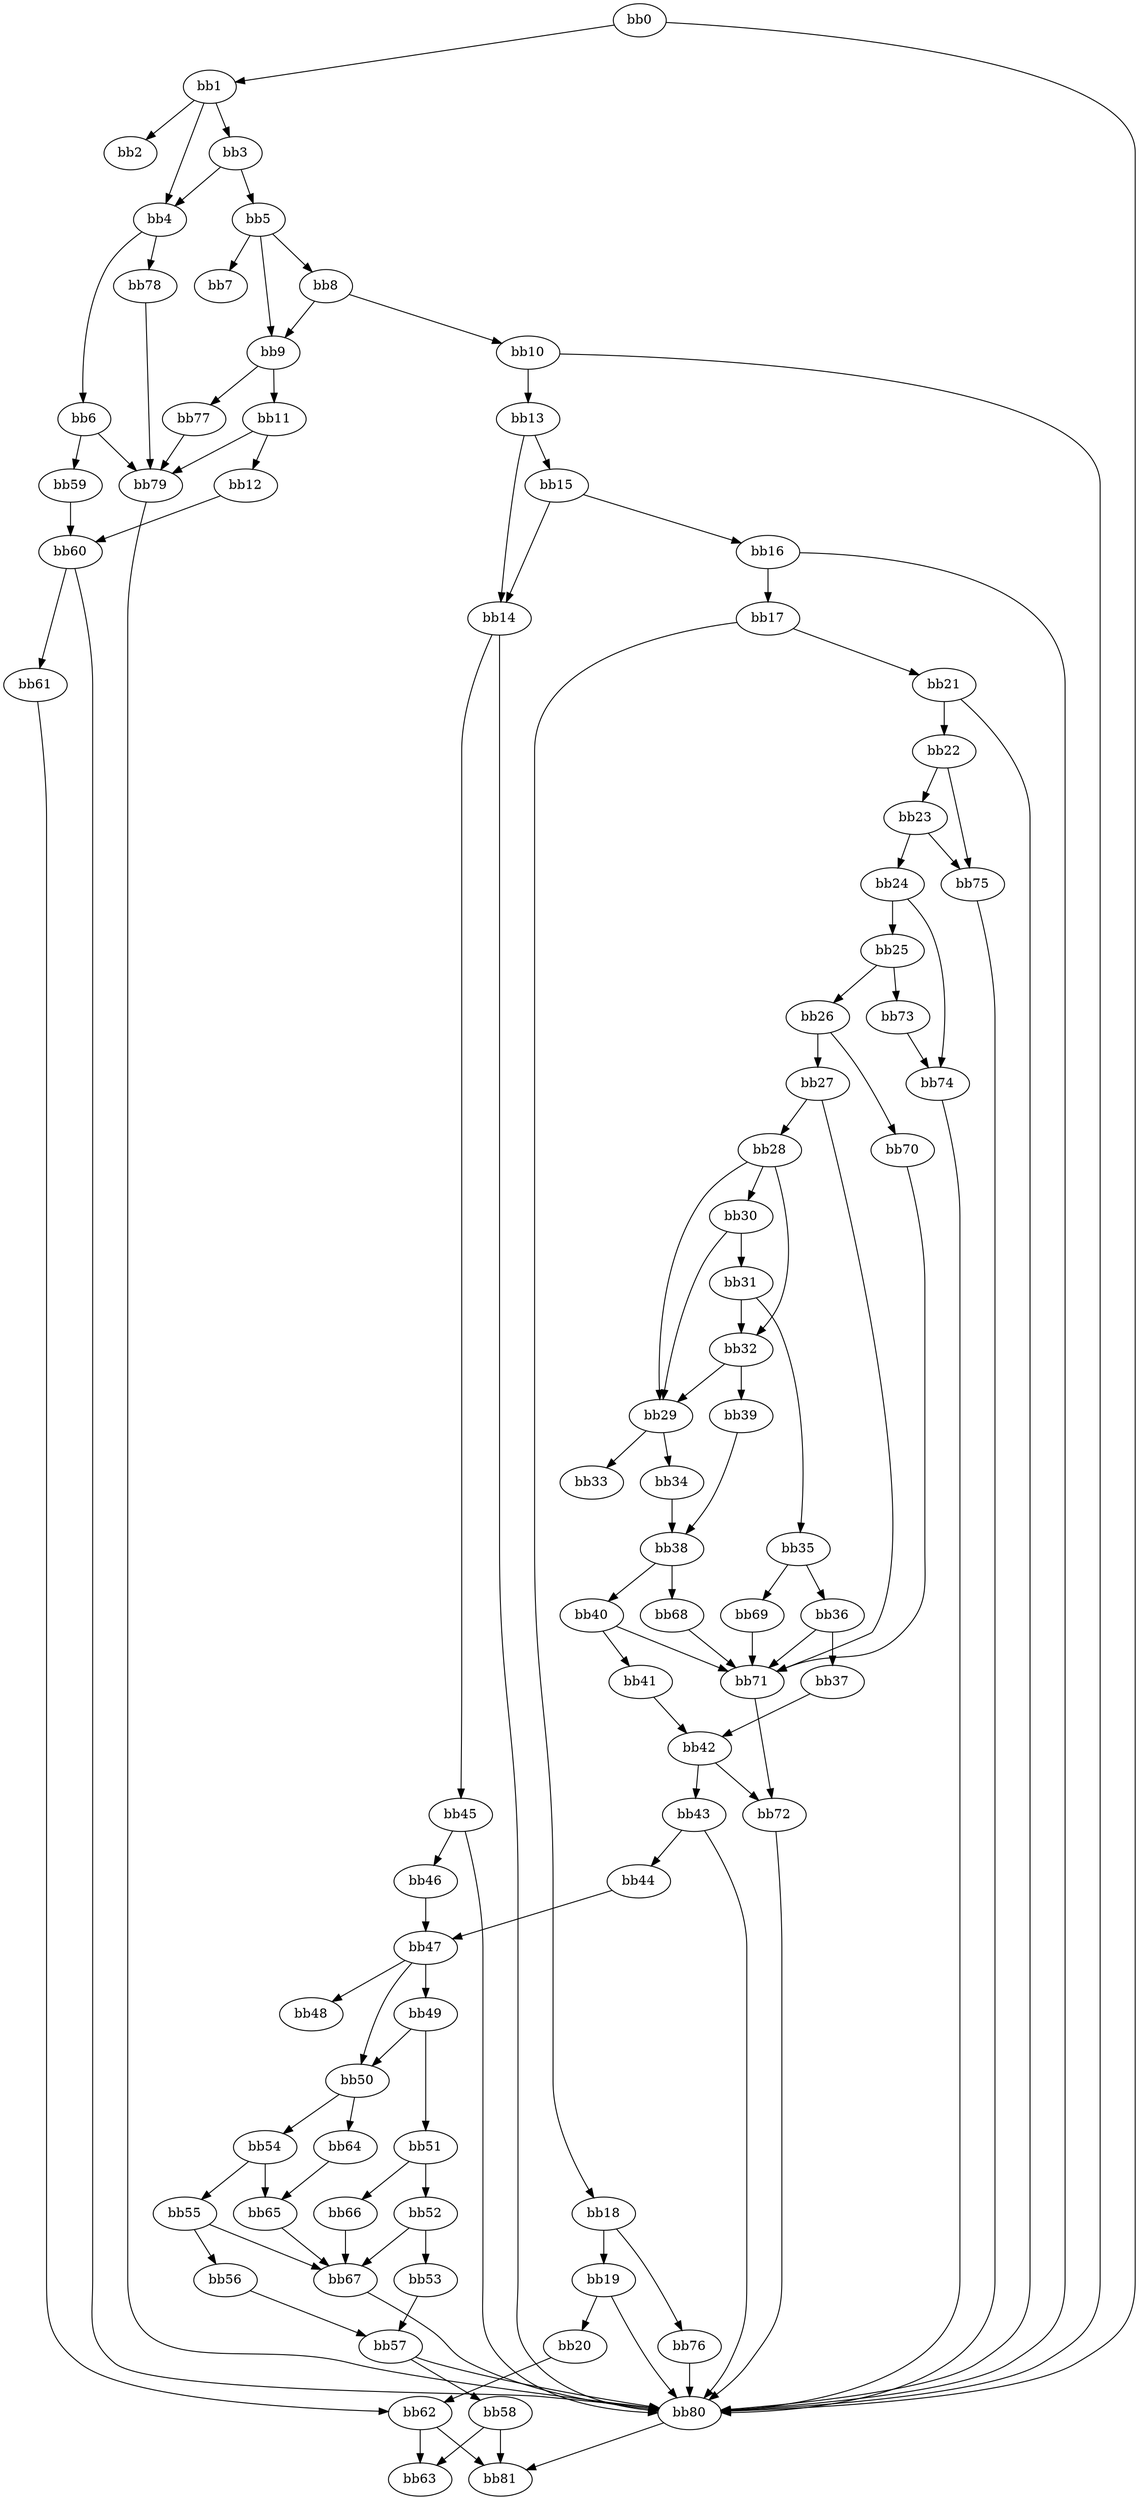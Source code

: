 digraph {
    0 [ label = "bb0\l" ]
    1 [ label = "bb1\l" ]
    2 [ label = "bb2\l" ]
    3 [ label = "bb3\l" ]
    4 [ label = "bb4\l" ]
    5 [ label = "bb5\l" ]
    6 [ label = "bb6\l" ]
    7 [ label = "bb7\l" ]
    8 [ label = "bb8\l" ]
    9 [ label = "bb9\l" ]
    10 [ label = "bb10\l" ]
    11 [ label = "bb11\l" ]
    12 [ label = "bb12\l" ]
    13 [ label = "bb13\l" ]
    14 [ label = "bb14\l" ]
    15 [ label = "bb15\l" ]
    16 [ label = "bb16\l" ]
    17 [ label = "bb17\l" ]
    18 [ label = "bb18\l" ]
    19 [ label = "bb19\l" ]
    20 [ label = "bb20\l" ]
    21 [ label = "bb21\l" ]
    22 [ label = "bb22\l" ]
    23 [ label = "bb23\l" ]
    24 [ label = "bb24\l" ]
    25 [ label = "bb25\l" ]
    26 [ label = "bb26\l" ]
    27 [ label = "bb27\l" ]
    28 [ label = "bb28\l" ]
    29 [ label = "bb29\l" ]
    30 [ label = "bb30\l" ]
    31 [ label = "bb31\l" ]
    32 [ label = "bb32\l" ]
    33 [ label = "bb33\l" ]
    34 [ label = "bb34\l" ]
    35 [ label = "bb35\l" ]
    36 [ label = "bb36\l" ]
    37 [ label = "bb37\l" ]
    38 [ label = "bb38\l" ]
    39 [ label = "bb39\l" ]
    40 [ label = "bb40\l" ]
    41 [ label = "bb41\l" ]
    42 [ label = "bb42\l" ]
    43 [ label = "bb43\l" ]
    44 [ label = "bb44\l" ]
    45 [ label = "bb45\l" ]
    46 [ label = "bb46\l" ]
    47 [ label = "bb47\l" ]
    48 [ label = "bb48\l" ]
    49 [ label = "bb49\l" ]
    50 [ label = "bb50\l" ]
    51 [ label = "bb51\l" ]
    52 [ label = "bb52\l" ]
    53 [ label = "bb53\l" ]
    54 [ label = "bb54\l" ]
    55 [ label = "bb55\l" ]
    56 [ label = "bb56\l" ]
    57 [ label = "bb57\l" ]
    58 [ label = "bb58\l" ]
    59 [ label = "bb59\l" ]
    60 [ label = "bb60\l" ]
    61 [ label = "bb61\l" ]
    62 [ label = "bb62\l" ]
    63 [ label = "bb63\l" ]
    64 [ label = "bb64\l" ]
    65 [ label = "bb65\l" ]
    66 [ label = "bb66\l" ]
    67 [ label = "bb67\l" ]
    68 [ label = "bb68\l" ]
    69 [ label = "bb69\l" ]
    70 [ label = "bb70\l" ]
    71 [ label = "bb71\l" ]
    72 [ label = "bb72\l" ]
    73 [ label = "bb73\l" ]
    74 [ label = "bb74\l" ]
    75 [ label = "bb75\l" ]
    76 [ label = "bb76\l" ]
    77 [ label = "bb77\l" ]
    78 [ label = "bb78\l" ]
    79 [ label = "bb79\l" ]
    80 [ label = "bb80\l" ]
    81 [ label = "bb81\l" ]
    0 -> 1 [ ]
    0 -> 80 [ ]
    1 -> 2 [ ]
    1 -> 3 [ ]
    1 -> 4 [ ]
    3 -> 4 [ ]
    3 -> 5 [ ]
    4 -> 6 [ ]
    4 -> 78 [ ]
    5 -> 7 [ ]
    5 -> 8 [ ]
    5 -> 9 [ ]
    6 -> 59 [ ]
    6 -> 79 [ ]
    8 -> 9 [ ]
    8 -> 10 [ ]
    9 -> 11 [ ]
    9 -> 77 [ ]
    10 -> 13 [ ]
    10 -> 80 [ ]
    11 -> 12 [ ]
    11 -> 79 [ ]
    12 -> 60 [ ]
    13 -> 14 [ ]
    13 -> 15 [ ]
    14 -> 45 [ ]
    14 -> 80 [ ]
    15 -> 14 [ ]
    15 -> 16 [ ]
    16 -> 17 [ ]
    16 -> 80 [ ]
    17 -> 18 [ ]
    17 -> 21 [ ]
    18 -> 19 [ ]
    18 -> 76 [ ]
    19 -> 20 [ ]
    19 -> 80 [ ]
    20 -> 62 [ ]
    21 -> 22 [ ]
    21 -> 80 [ ]
    22 -> 23 [ ]
    22 -> 75 [ ]
    23 -> 24 [ ]
    23 -> 75 [ ]
    24 -> 25 [ ]
    24 -> 74 [ ]
    25 -> 26 [ ]
    25 -> 73 [ ]
    26 -> 27 [ ]
    26 -> 70 [ ]
    27 -> 28 [ ]
    27 -> 71 [ ]
    28 -> 29 [ ]
    28 -> 30 [ ]
    28 -> 32 [ ]
    29 -> 33 [ ]
    29 -> 34 [ ]
    30 -> 29 [ ]
    30 -> 31 [ ]
    31 -> 32 [ ]
    31 -> 35 [ ]
    32 -> 29 [ ]
    32 -> 39 [ ]
    34 -> 38 [ ]
    35 -> 36 [ ]
    35 -> 69 [ ]
    36 -> 37 [ ]
    36 -> 71 [ ]
    37 -> 42 [ ]
    38 -> 40 [ ]
    38 -> 68 [ ]
    39 -> 38 [ ]
    40 -> 41 [ ]
    40 -> 71 [ ]
    41 -> 42 [ ]
    42 -> 43 [ ]
    42 -> 72 [ ]
    43 -> 44 [ ]
    43 -> 80 [ ]
    44 -> 47 [ ]
    45 -> 46 [ ]
    45 -> 80 [ ]
    46 -> 47 [ ]
    47 -> 48 [ ]
    47 -> 49 [ ]
    47 -> 50 [ ]
    49 -> 50 [ ]
    49 -> 51 [ ]
    50 -> 54 [ ]
    50 -> 64 [ ]
    51 -> 52 [ ]
    51 -> 66 [ ]
    52 -> 53 [ ]
    52 -> 67 [ ]
    53 -> 57 [ ]
    54 -> 55 [ ]
    54 -> 65 [ ]
    55 -> 56 [ ]
    55 -> 67 [ ]
    56 -> 57 [ ]
    57 -> 58 [ ]
    57 -> 80 [ ]
    58 -> 63 [ ]
    58 -> 81 [ ]
    59 -> 60 [ ]
    60 -> 61 [ ]
    60 -> 80 [ ]
    61 -> 62 [ ]
    62 -> 63 [ ]
    62 -> 81 [ ]
    64 -> 65 [ ]
    65 -> 67 [ ]
    66 -> 67 [ ]
    67 -> 80 [ ]
    68 -> 71 [ ]
    69 -> 71 [ ]
    70 -> 71 [ ]
    71 -> 72 [ ]
    72 -> 80 [ ]
    73 -> 74 [ ]
    74 -> 80 [ ]
    75 -> 80 [ ]
    76 -> 80 [ ]
    77 -> 79 [ ]
    78 -> 79 [ ]
    79 -> 80 [ ]
    80 -> 81 [ ]
}

